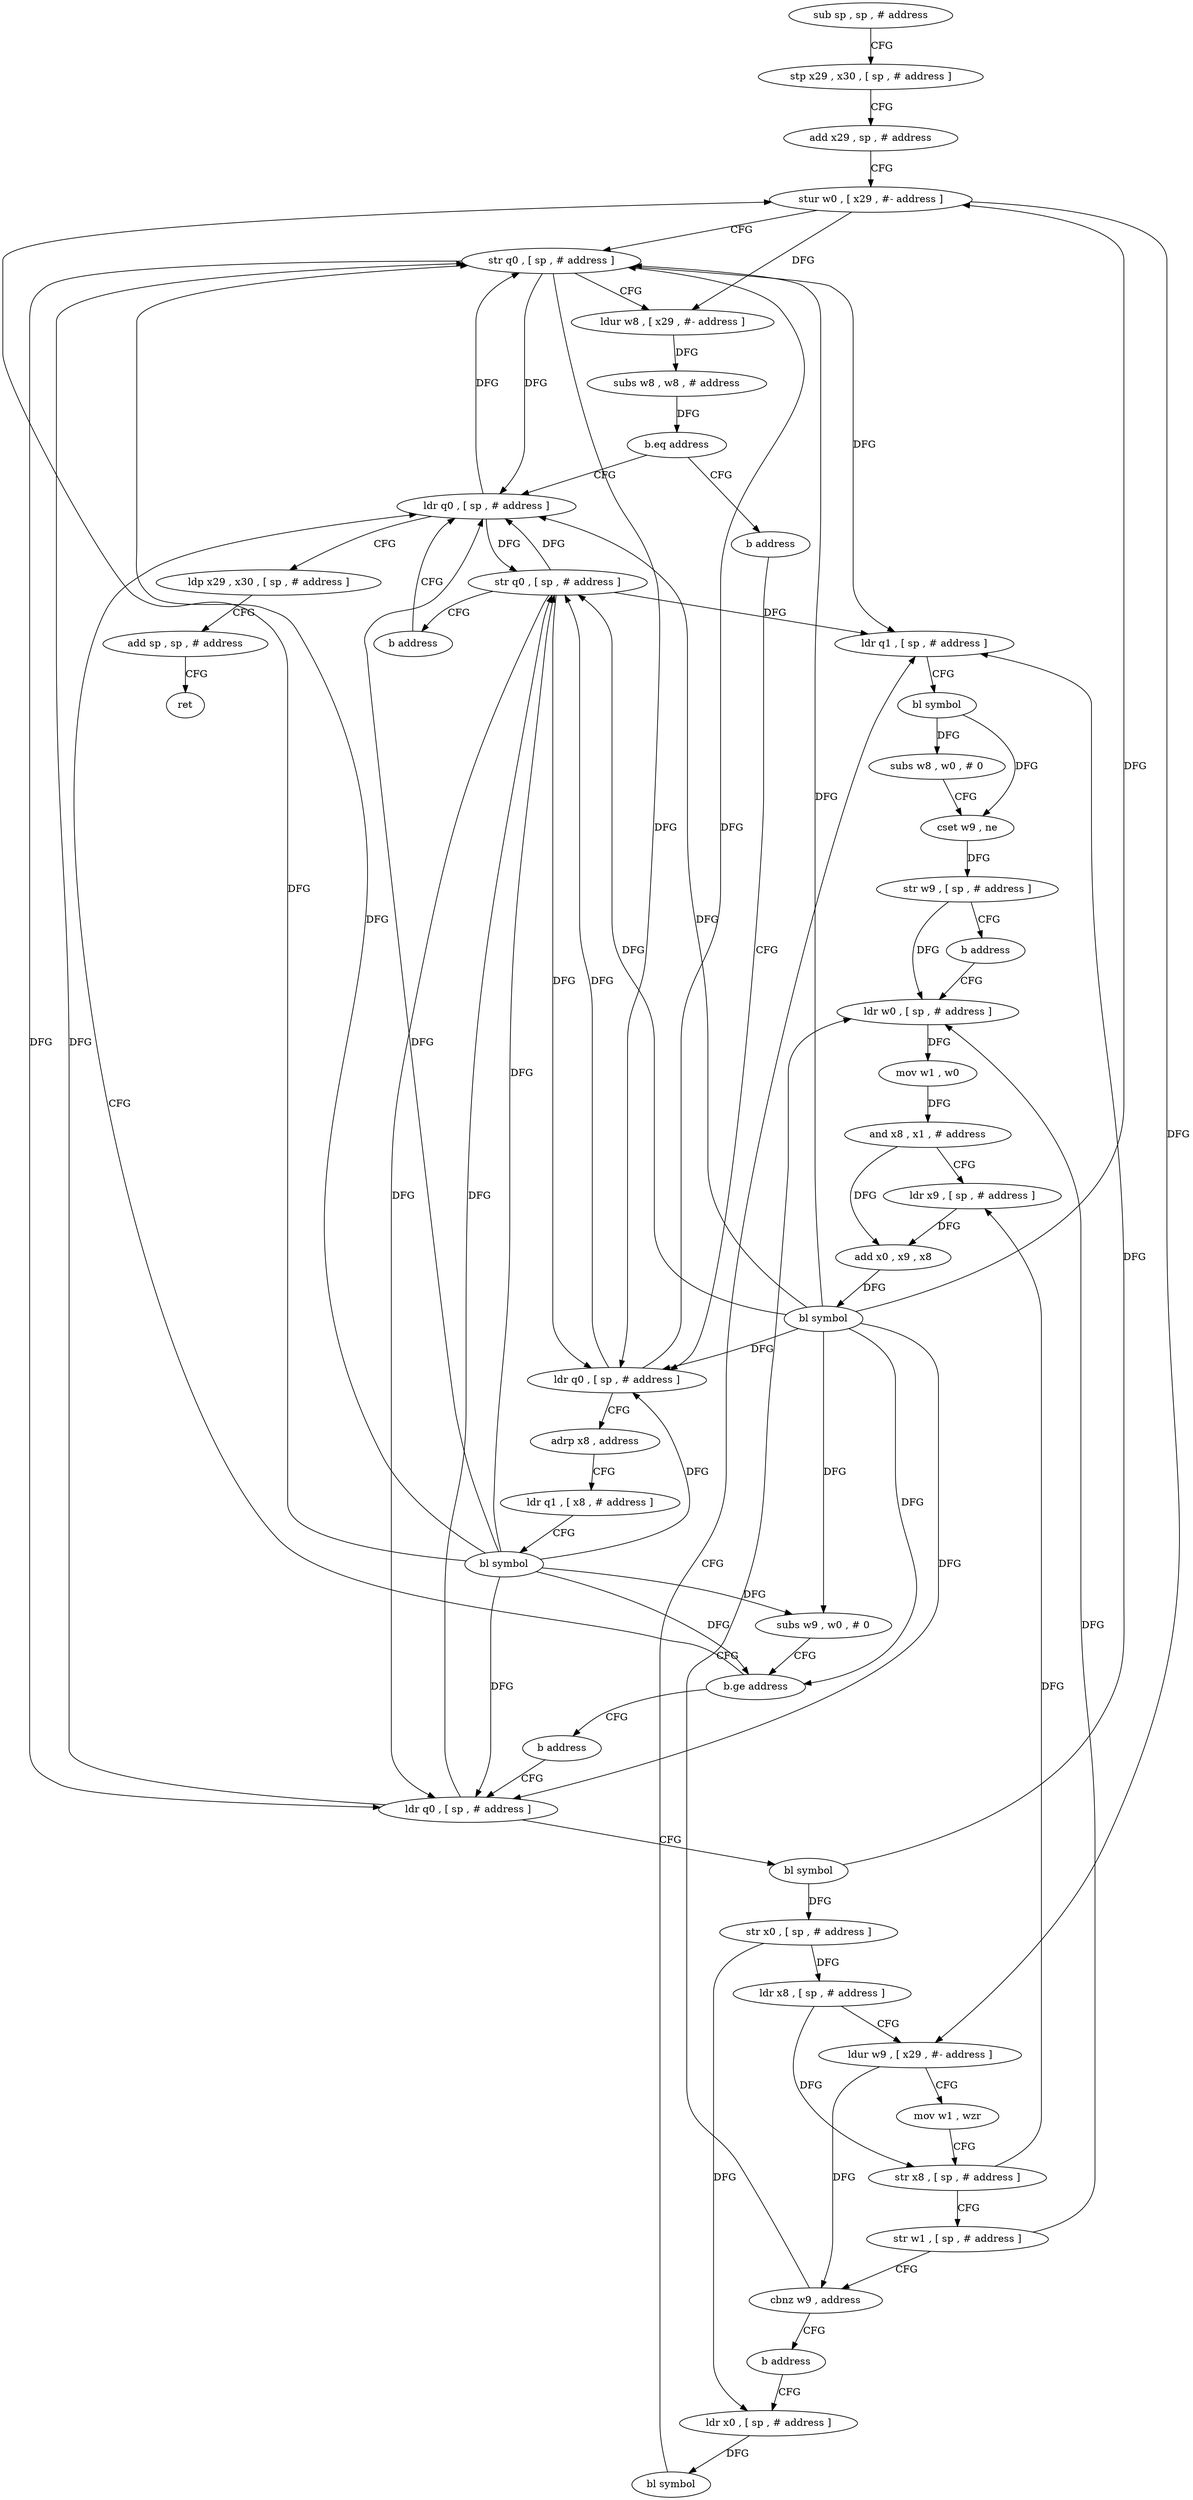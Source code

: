 digraph "func" {
"4384756" [label = "sub sp , sp , # address" ]
"4384760" [label = "stp x29 , x30 , [ sp , # address ]" ]
"4384764" [label = "add x29 , sp , # address" ]
"4384768" [label = "stur w0 , [ x29 , #- address ]" ]
"4384772" [label = "str q0 , [ sp , # address ]" ]
"4384776" [label = "ldur w8 , [ x29 , #- address ]" ]
"4384780" [label = "subs w8 , w8 , # address" ]
"4384784" [label = "b.eq address" ]
"4384924" [label = "ldr q0 , [ sp , # address ]" ]
"4384788" [label = "b address" ]
"4384928" [label = "ldp x29 , x30 , [ sp , # address ]" ]
"4384932" [label = "add sp , sp , # address" ]
"4384936" [label = "ret" ]
"4384792" [label = "ldr q0 , [ sp , # address ]" ]
"4384796" [label = "adrp x8 , address" ]
"4384800" [label = "ldr q1 , [ x8 , # address ]" ]
"4384804" [label = "bl symbol" ]
"4384808" [label = "subs w9 , w0 , # 0" ]
"4384812" [label = "b.ge address" ]
"4384816" [label = "b address" ]
"4384820" [label = "ldr q0 , [ sp , # address ]" ]
"4384824" [label = "bl symbol" ]
"4384828" [label = "str x0 , [ sp , # address ]" ]
"4384832" [label = "ldr x8 , [ sp , # address ]" ]
"4384836" [label = "ldur w9 , [ x29 , #- address ]" ]
"4384840" [label = "mov w1 , wzr" ]
"4384844" [label = "str x8 , [ sp , # address ]" ]
"4384848" [label = "str w1 , [ sp , # address ]" ]
"4384852" [label = "cbnz w9 , address" ]
"4384892" [label = "ldr w0 , [ sp , # address ]" ]
"4384856" [label = "b address" ]
"4384896" [label = "mov w1 , w0" ]
"4384900" [label = "and x8 , x1 , # address" ]
"4384904" [label = "ldr x9 , [ sp , # address ]" ]
"4384908" [label = "add x0 , x9 , x8" ]
"4384912" [label = "bl symbol" ]
"4384916" [label = "str q0 , [ sp , # address ]" ]
"4384920" [label = "b address" ]
"4384860" [label = "ldr x0 , [ sp , # address ]" ]
"4384864" [label = "bl symbol" ]
"4384868" [label = "ldr q1 , [ sp , # address ]" ]
"4384872" [label = "bl symbol" ]
"4384876" [label = "subs w8 , w0 , # 0" ]
"4384880" [label = "cset w9 , ne" ]
"4384884" [label = "str w9 , [ sp , # address ]" ]
"4384888" [label = "b address" ]
"4384756" -> "4384760" [ label = "CFG" ]
"4384760" -> "4384764" [ label = "CFG" ]
"4384764" -> "4384768" [ label = "CFG" ]
"4384768" -> "4384772" [ label = "CFG" ]
"4384768" -> "4384776" [ label = "DFG" ]
"4384768" -> "4384836" [ label = "DFG" ]
"4384772" -> "4384776" [ label = "CFG" ]
"4384772" -> "4384924" [ label = "DFG" ]
"4384772" -> "4384792" [ label = "DFG" ]
"4384772" -> "4384820" [ label = "DFG" ]
"4384772" -> "4384868" [ label = "DFG" ]
"4384776" -> "4384780" [ label = "DFG" ]
"4384780" -> "4384784" [ label = "DFG" ]
"4384784" -> "4384924" [ label = "CFG" ]
"4384784" -> "4384788" [ label = "CFG" ]
"4384924" -> "4384928" [ label = "CFG" ]
"4384924" -> "4384772" [ label = "DFG" ]
"4384924" -> "4384916" [ label = "DFG" ]
"4384788" -> "4384792" [ label = "CFG" ]
"4384928" -> "4384932" [ label = "CFG" ]
"4384932" -> "4384936" [ label = "CFG" ]
"4384792" -> "4384796" [ label = "CFG" ]
"4384792" -> "4384772" [ label = "DFG" ]
"4384792" -> "4384916" [ label = "DFG" ]
"4384796" -> "4384800" [ label = "CFG" ]
"4384800" -> "4384804" [ label = "CFG" ]
"4384804" -> "4384808" [ label = "DFG" ]
"4384804" -> "4384768" [ label = "DFG" ]
"4384804" -> "4384772" [ label = "DFG" ]
"4384804" -> "4384812" [ label = "DFG" ]
"4384804" -> "4384924" [ label = "DFG" ]
"4384804" -> "4384792" [ label = "DFG" ]
"4384804" -> "4384820" [ label = "DFG" ]
"4384804" -> "4384916" [ label = "DFG" ]
"4384808" -> "4384812" [ label = "CFG" ]
"4384812" -> "4384924" [ label = "CFG" ]
"4384812" -> "4384816" [ label = "CFG" ]
"4384816" -> "4384820" [ label = "CFG" ]
"4384820" -> "4384824" [ label = "CFG" ]
"4384820" -> "4384772" [ label = "DFG" ]
"4384820" -> "4384916" [ label = "DFG" ]
"4384824" -> "4384828" [ label = "DFG" ]
"4384824" -> "4384868" [ label = "DFG" ]
"4384828" -> "4384832" [ label = "DFG" ]
"4384828" -> "4384860" [ label = "DFG" ]
"4384832" -> "4384836" [ label = "CFG" ]
"4384832" -> "4384844" [ label = "DFG" ]
"4384836" -> "4384840" [ label = "CFG" ]
"4384836" -> "4384852" [ label = "DFG" ]
"4384840" -> "4384844" [ label = "CFG" ]
"4384844" -> "4384848" [ label = "CFG" ]
"4384844" -> "4384904" [ label = "DFG" ]
"4384848" -> "4384852" [ label = "CFG" ]
"4384848" -> "4384892" [ label = "DFG" ]
"4384852" -> "4384892" [ label = "CFG" ]
"4384852" -> "4384856" [ label = "CFG" ]
"4384892" -> "4384896" [ label = "DFG" ]
"4384856" -> "4384860" [ label = "CFG" ]
"4384896" -> "4384900" [ label = "DFG" ]
"4384900" -> "4384904" [ label = "CFG" ]
"4384900" -> "4384908" [ label = "DFG" ]
"4384904" -> "4384908" [ label = "DFG" ]
"4384908" -> "4384912" [ label = "DFG" ]
"4384912" -> "4384916" [ label = "DFG" ]
"4384912" -> "4384768" [ label = "DFG" ]
"4384912" -> "4384772" [ label = "DFG" ]
"4384912" -> "4384808" [ label = "DFG" ]
"4384912" -> "4384812" [ label = "DFG" ]
"4384912" -> "4384924" [ label = "DFG" ]
"4384912" -> "4384792" [ label = "DFG" ]
"4384912" -> "4384820" [ label = "DFG" ]
"4384916" -> "4384920" [ label = "CFG" ]
"4384916" -> "4384924" [ label = "DFG" ]
"4384916" -> "4384792" [ label = "DFG" ]
"4384916" -> "4384820" [ label = "DFG" ]
"4384916" -> "4384868" [ label = "DFG" ]
"4384920" -> "4384924" [ label = "CFG" ]
"4384860" -> "4384864" [ label = "DFG" ]
"4384864" -> "4384868" [ label = "CFG" ]
"4384868" -> "4384872" [ label = "CFG" ]
"4384872" -> "4384876" [ label = "DFG" ]
"4384872" -> "4384880" [ label = "DFG" ]
"4384876" -> "4384880" [ label = "CFG" ]
"4384880" -> "4384884" [ label = "DFG" ]
"4384884" -> "4384888" [ label = "CFG" ]
"4384884" -> "4384892" [ label = "DFG" ]
"4384888" -> "4384892" [ label = "CFG" ]
}
